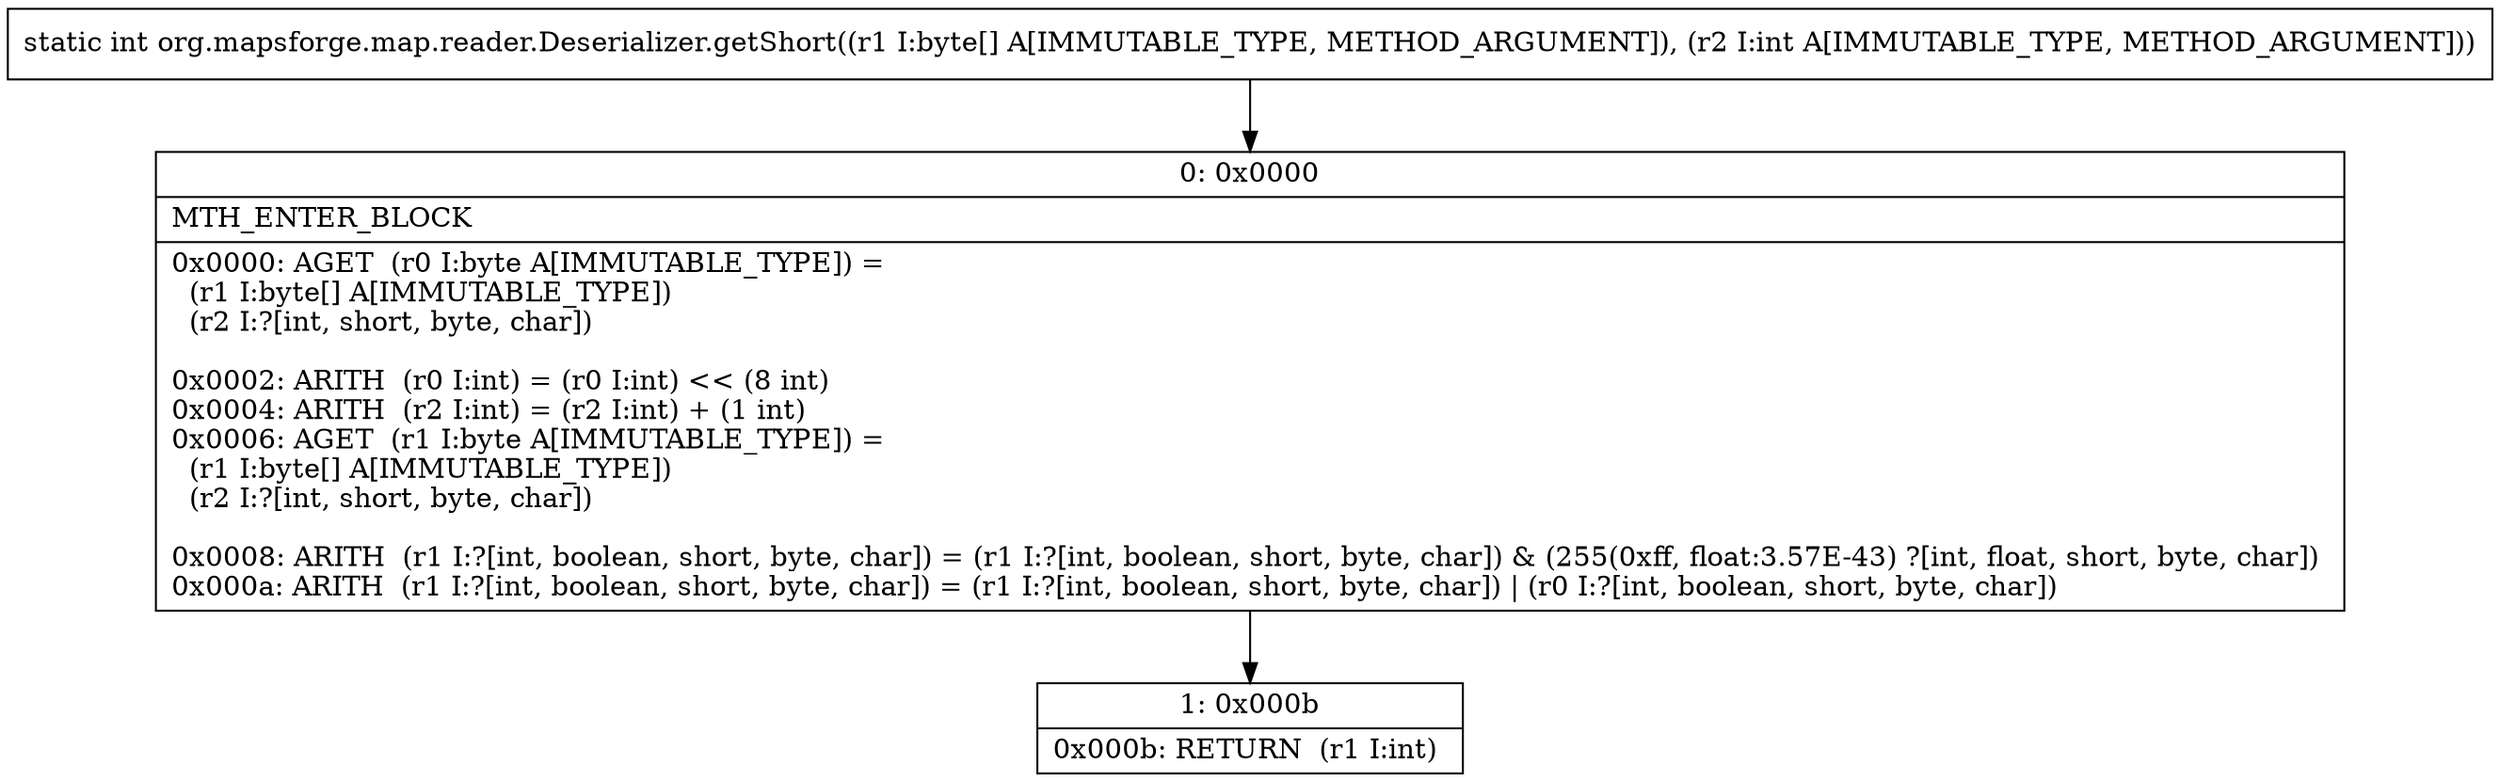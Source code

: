 digraph "CFG fororg.mapsforge.map.reader.Deserializer.getShort([BI)I" {
Node_0 [shape=record,label="{0\:\ 0x0000|MTH_ENTER_BLOCK\l|0x0000: AGET  (r0 I:byte A[IMMUTABLE_TYPE]) = \l  (r1 I:byte[] A[IMMUTABLE_TYPE])\l  (r2 I:?[int, short, byte, char])\l \l0x0002: ARITH  (r0 I:int) = (r0 I:int) \<\< (8 int) \l0x0004: ARITH  (r2 I:int) = (r2 I:int) + (1 int) \l0x0006: AGET  (r1 I:byte A[IMMUTABLE_TYPE]) = \l  (r1 I:byte[] A[IMMUTABLE_TYPE])\l  (r2 I:?[int, short, byte, char])\l \l0x0008: ARITH  (r1 I:?[int, boolean, short, byte, char]) = (r1 I:?[int, boolean, short, byte, char]) & (255(0xff, float:3.57E\-43) ?[int, float, short, byte, char]) \l0x000a: ARITH  (r1 I:?[int, boolean, short, byte, char]) = (r1 I:?[int, boolean, short, byte, char]) \| (r0 I:?[int, boolean, short, byte, char]) \l}"];
Node_1 [shape=record,label="{1\:\ 0x000b|0x000b: RETURN  (r1 I:int) \l}"];
MethodNode[shape=record,label="{static int org.mapsforge.map.reader.Deserializer.getShort((r1 I:byte[] A[IMMUTABLE_TYPE, METHOD_ARGUMENT]), (r2 I:int A[IMMUTABLE_TYPE, METHOD_ARGUMENT])) }"];
MethodNode -> Node_0;
Node_0 -> Node_1;
}

